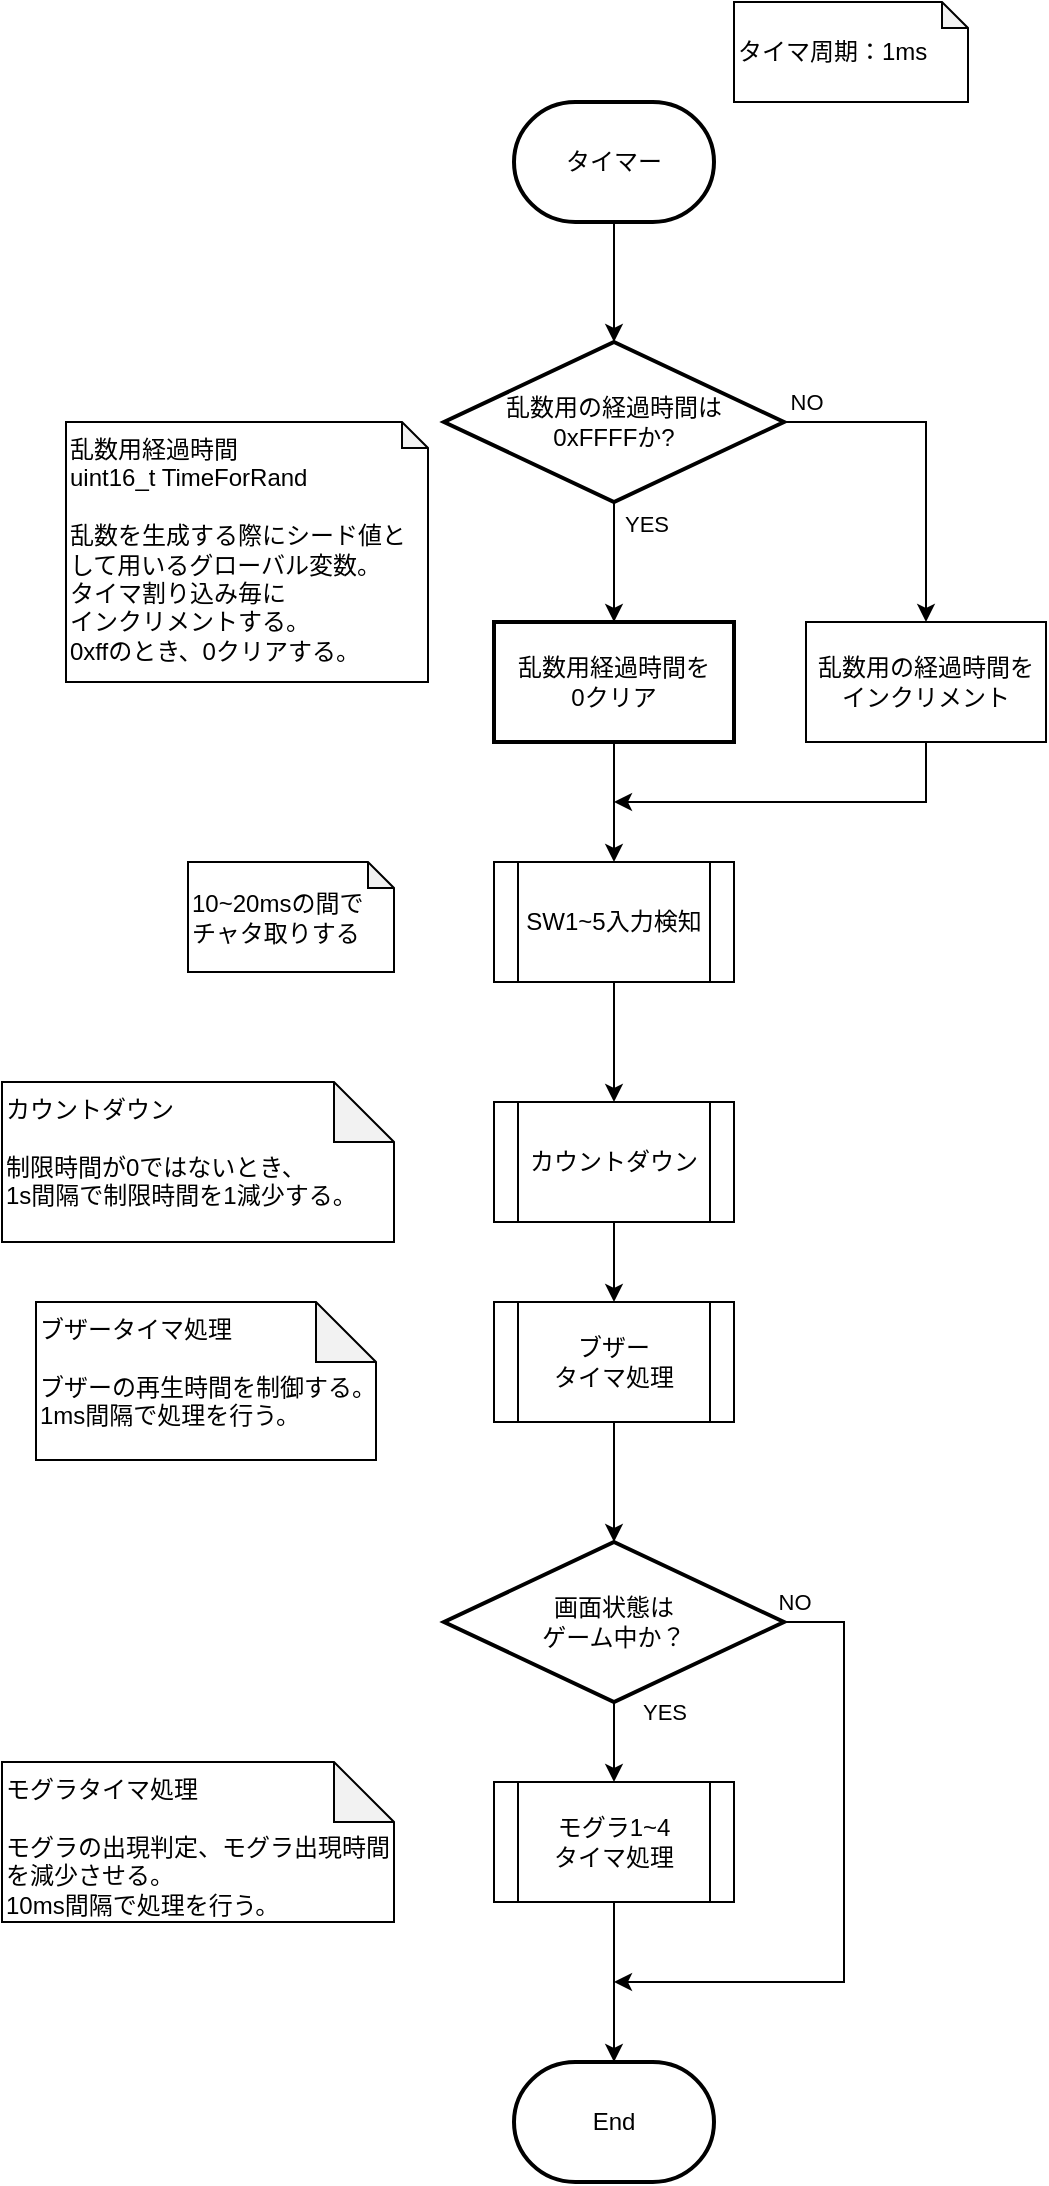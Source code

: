 <mxfile version="13.6.2" type="device" pages="5"><diagram id="C4UiOn8G_oNXNngueYFW" name="タイマ割り込み"><mxGraphModel dx="1008" dy="1660" grid="1" gridSize="10" guides="1" tooltips="1" connect="1" arrows="1" fold="1" page="1" pageScale="1" pageWidth="827" pageHeight="1169" math="0" shadow="0"><root><mxCell id="82_a3FsHzP6IaTtDiQ8j-0"/><mxCell id="82_a3FsHzP6IaTtDiQ8j-1" parent="82_a3FsHzP6IaTtDiQ8j-0"/><mxCell id="CfchBtsZi7F4YrzsTCuV-0" style="edgeStyle=orthogonalEdgeStyle;rounded=0;orthogonalLoop=1;jettySize=auto;html=1;exitX=0.5;exitY=1;exitDx=0;exitDy=0;entryX=0.5;entryY=0;entryDx=0;entryDy=0;" parent="82_a3FsHzP6IaTtDiQ8j-1" source="82_a3FsHzP6IaTtDiQ8j-6" target="-Sg9gFIOYxLXovaEyY0z-33" edge="1"><mxGeometry relative="1" as="geometry"><mxPoint x="459.0" y="-579" as="targetPoint"/></mxGeometry></mxCell><mxCell id="82_a3FsHzP6IaTtDiQ8j-6" value="SW1~5入力検知" style="shape=process;whiteSpace=wrap;html=1;backgroundOutline=1;" parent="82_a3FsHzP6IaTtDiQ8j-1" vertex="1"><mxGeometry x="399" y="-699" width="120" height="60" as="geometry"/></mxCell><mxCell id="82_a3FsHzP6IaTtDiQ8j-15" value="タイマ周期：1ms" style="shape=note;whiteSpace=wrap;html=1;backgroundOutline=1;darkOpacity=0.05;align=left;size=13;" parent="82_a3FsHzP6IaTtDiQ8j-1" vertex="1"><mxGeometry x="519" y="-1129" width="117" height="50" as="geometry"/></mxCell><mxCell id="-Sg9gFIOYxLXovaEyY0z-25" value="End" style="strokeWidth=2;html=1;shape=mxgraph.flowchart.terminator;whiteSpace=wrap;" parent="82_a3FsHzP6IaTtDiQ8j-1" vertex="1"><mxGeometry x="409" y="-99" width="100" height="60" as="geometry"/></mxCell><mxCell id="-Sg9gFIOYxLXovaEyY0z-26" value="カウントダウン&lt;br&gt;&lt;br&gt;制限時間が0ではないとき、&lt;br&gt;1s間隔で制限時間を1減少する。" style="shape=note;whiteSpace=wrap;html=1;backgroundOutline=1;darkOpacity=0.05;align=left;verticalAlign=top;" parent="82_a3FsHzP6IaTtDiQ8j-1" vertex="1"><mxGeometry x="153" y="-589" width="196" height="80" as="geometry"/></mxCell><mxCell id="-Sg9gFIOYxLXovaEyY0z-27" value="YES" style="edgeStyle=orthogonalEdgeStyle;rounded=0;orthogonalLoop=1;jettySize=auto;html=1;" parent="82_a3FsHzP6IaTtDiQ8j-1" source="-Sg9gFIOYxLXovaEyY0z-29" target="-Sg9gFIOYxLXovaEyY0z-36" edge="1"><mxGeometry x="-0.75" y="25" relative="1" as="geometry"><mxPoint x="459" y="-199" as="targetPoint"/><mxPoint as="offset"/></mxGeometry></mxCell><mxCell id="-Sg9gFIOYxLXovaEyY0z-28" value="NO" style="edgeStyle=orthogonalEdgeStyle;rounded=0;orthogonalLoop=1;jettySize=auto;html=1;exitX=1;exitY=0.5;exitDx=0;exitDy=0;" parent="82_a3FsHzP6IaTtDiQ8j-1" source="-Sg9gFIOYxLXovaEyY0z-29" edge="1"><mxGeometry x="-0.968" y="10" relative="1" as="geometry"><mxPoint x="459" y="-139" as="targetPoint"/><Array as="points"><mxPoint x="574" y="-319"/><mxPoint x="574" y="-139"/><mxPoint x="459" y="-139"/></Array><mxPoint as="offset"/></mxGeometry></mxCell><mxCell id="-Sg9gFIOYxLXovaEyY0z-29" value="画面状態は&lt;br&gt;ゲーム中か？" style="rhombus;whiteSpace=wrap;html=1;strokeWidth=2;" parent="82_a3FsHzP6IaTtDiQ8j-1" vertex="1"><mxGeometry x="374" y="-359" width="170" height="80" as="geometry"/></mxCell><mxCell id="-Sg9gFIOYxLXovaEyY0z-32" value="" style="edgeStyle=orthogonalEdgeStyle;rounded=0;orthogonalLoop=1;jettySize=auto;html=1;" parent="82_a3FsHzP6IaTtDiQ8j-1" source="WiDoq2oVVMPJ_VeGjQdt-0" target="-Sg9gFIOYxLXovaEyY0z-29" edge="1"><mxGeometry relative="1" as="geometry"><mxPoint x="459.0" y="-279" as="sourcePoint"/></mxGeometry></mxCell><mxCell id="WiDoq2oVVMPJ_VeGjQdt-1" value="" style="edgeStyle=orthogonalEdgeStyle;rounded=0;orthogonalLoop=1;jettySize=auto;html=1;" parent="82_a3FsHzP6IaTtDiQ8j-1" source="-Sg9gFIOYxLXovaEyY0z-33" target="WiDoq2oVVMPJ_VeGjQdt-0" edge="1"><mxGeometry relative="1" as="geometry"/></mxCell><mxCell id="-Sg9gFIOYxLXovaEyY0z-33" value="カウントダウン" style="shape=process;whiteSpace=wrap;html=1;backgroundOutline=1;" parent="82_a3FsHzP6IaTtDiQ8j-1" vertex="1"><mxGeometry x="399" y="-579" width="120" height="60" as="geometry"/></mxCell><mxCell id="-Sg9gFIOYxLXovaEyY0z-36" value="モグラ1~4&lt;br&gt;タイマ処理" style="shape=process;whiteSpace=wrap;html=1;backgroundOutline=1;" parent="82_a3FsHzP6IaTtDiQ8j-1" vertex="1"><mxGeometry x="399" y="-239" width="120" height="60" as="geometry"/></mxCell><mxCell id="-Sg9gFIOYxLXovaEyY0z-41" value="" style="edgeStyle=orthogonalEdgeStyle;rounded=0;orthogonalLoop=1;jettySize=auto;html=1;exitX=0.5;exitY=1;exitDx=0;exitDy=0;" parent="82_a3FsHzP6IaTtDiQ8j-1" source="-Sg9gFIOYxLXovaEyY0z-36" target="-Sg9gFIOYxLXovaEyY0z-25" edge="1"><mxGeometry relative="1" as="geometry"><mxPoint x="459" y="121" as="sourcePoint"/></mxGeometry></mxCell><mxCell id="f9EUW7qI4jeVvzpMTlka-3" value="乱数用経過時間&lt;br&gt;uint16_t TimeForRand&lt;br&gt;&lt;br&gt;乱数を生成する際にシード値として用いるグローバル変数。&lt;br&gt;タイマ割り込み毎に&lt;br&gt;インクリメントする。&lt;br&gt;0xffのとき、0クリアする。" style="shape=note;whiteSpace=wrap;html=1;backgroundOutline=1;darkOpacity=0.05;align=left;size=13;verticalAlign=top;" parent="82_a3FsHzP6IaTtDiQ8j-1" vertex="1"><mxGeometry x="185" y="-919" width="181" height="130" as="geometry"/></mxCell><mxCell id="f9EUW7qI4jeVvzpMTlka-6" value="" style="edgeStyle=orthogonalEdgeStyle;rounded=0;orthogonalLoop=1;jettySize=auto;html=1;" parent="82_a3FsHzP6IaTtDiQ8j-1" source="f9EUW7qI4jeVvzpMTlka-7" edge="1"><mxGeometry relative="1" as="geometry"><mxPoint x="459" y="-729" as="targetPoint"/><Array as="points"><mxPoint x="615" y="-729"/></Array></mxGeometry></mxCell><mxCell id="f9EUW7qI4jeVvzpMTlka-7" value="乱数用の経過時間を&lt;br&gt;インクリメント" style="rounded=0;whiteSpace=wrap;html=1;" parent="82_a3FsHzP6IaTtDiQ8j-1" vertex="1"><mxGeometry x="555" y="-819" width="120" height="60" as="geometry"/></mxCell><mxCell id="f9EUW7qI4jeVvzpMTlka-11" value="" style="edgeStyle=orthogonalEdgeStyle;rounded=0;orthogonalLoop=1;jettySize=auto;html=1;" parent="82_a3FsHzP6IaTtDiQ8j-1" source="f9EUW7qI4jeVvzpMTlka-9" target="f9EUW7qI4jeVvzpMTlka-10" edge="1"><mxGeometry relative="1" as="geometry"/></mxCell><mxCell id="f9EUW7qI4jeVvzpMTlka-9" value="タイマー" style="strokeWidth=2;html=1;shape=mxgraph.flowchart.terminator;whiteSpace=wrap;" parent="82_a3FsHzP6IaTtDiQ8j-1" vertex="1"><mxGeometry x="409" y="-1079" width="100" height="60" as="geometry"/></mxCell><mxCell id="f9EUW7qI4jeVvzpMTlka-13" value="YES" style="edgeStyle=orthogonalEdgeStyle;rounded=0;orthogonalLoop=1;jettySize=auto;html=1;" parent="82_a3FsHzP6IaTtDiQ8j-1" source="f9EUW7qI4jeVvzpMTlka-10" target="f9EUW7qI4jeVvzpMTlka-12" edge="1"><mxGeometry x="-0.667" y="16" relative="1" as="geometry"><mxPoint y="1" as="offset"/></mxGeometry></mxCell><mxCell id="f9EUW7qI4jeVvzpMTlka-14" value="NO" style="edgeStyle=orthogonalEdgeStyle;rounded=0;orthogonalLoop=1;jettySize=auto;html=1;exitX=1;exitY=0.5;exitDx=0;exitDy=0;entryX=0.5;entryY=0;entryDx=0;entryDy=0;" parent="82_a3FsHzP6IaTtDiQ8j-1" source="f9EUW7qI4jeVvzpMTlka-10" target="f9EUW7qI4jeVvzpMTlka-7" edge="1"><mxGeometry x="-0.871" y="10" relative="1" as="geometry"><mxPoint as="offset"/></mxGeometry></mxCell><mxCell id="f9EUW7qI4jeVvzpMTlka-10" value="乱数用の経過時間は&lt;br&gt;0xFFFFか?" style="rhombus;whiteSpace=wrap;html=1;strokeWidth=2;" parent="82_a3FsHzP6IaTtDiQ8j-1" vertex="1"><mxGeometry x="374" y="-959" width="170" height="80" as="geometry"/></mxCell><mxCell id="f9EUW7qI4jeVvzpMTlka-15" style="edgeStyle=orthogonalEdgeStyle;rounded=0;orthogonalLoop=1;jettySize=auto;html=1;entryX=0.5;entryY=0;entryDx=0;entryDy=0;" parent="82_a3FsHzP6IaTtDiQ8j-1" source="f9EUW7qI4jeVvzpMTlka-12" target="82_a3FsHzP6IaTtDiQ8j-6" edge="1"><mxGeometry relative="1" as="geometry"/></mxCell><mxCell id="f9EUW7qI4jeVvzpMTlka-12" value="乱数用経過時間を&lt;br&gt;0クリア" style="whiteSpace=wrap;html=1;strokeWidth=2;" parent="82_a3FsHzP6IaTtDiQ8j-1" vertex="1"><mxGeometry x="399" y="-819" width="120" height="60" as="geometry"/></mxCell><mxCell id="sD4DTSMILm3tjQfHHc66-0" value="10~20msの間で&lt;br&gt;チャタ取りする" style="shape=note;whiteSpace=wrap;html=1;backgroundOutline=1;darkOpacity=0.05;align=left;size=13;" parent="82_a3FsHzP6IaTtDiQ8j-1" vertex="1"><mxGeometry x="246" y="-699" width="103" height="55" as="geometry"/></mxCell><mxCell id="wNQ6mQ7Zt-nwCC90o4Jr-0" value="モグラタイマ処理&lt;br&gt;&lt;br&gt;モグラの出現判定、モグラ出現時間を減少させる。&lt;br&gt;10ms間隔で処理を行う。" style="shape=note;whiteSpace=wrap;html=1;backgroundOutline=1;darkOpacity=0.05;align=left;verticalAlign=top;" parent="82_a3FsHzP6IaTtDiQ8j-1" vertex="1"><mxGeometry x="153" y="-249" width="196" height="80" as="geometry"/></mxCell><mxCell id="WiDoq2oVVMPJ_VeGjQdt-0" value="ブザー&lt;br&gt;タイマ処理" style="shape=process;whiteSpace=wrap;html=1;backgroundOutline=1;" parent="82_a3FsHzP6IaTtDiQ8j-1" vertex="1"><mxGeometry x="399" y="-479" width="120" height="60" as="geometry"/></mxCell><mxCell id="flnnD-NfIt4ZFkicQiu_-0" value="ブザータイマ処理&lt;br&gt;&lt;br&gt;ブザーの再生時間を制御する。&lt;br&gt;1ms間隔で処理を行う。" style="shape=note;whiteSpace=wrap;html=1;backgroundOutline=1;darkOpacity=0.05;align=left;verticalAlign=top;" vertex="1" parent="82_a3FsHzP6IaTtDiQ8j-1"><mxGeometry x="170" y="-479" width="170" height="79" as="geometry"/></mxCell></root></mxGraphModel></diagram><diagram id="nZ6_9YVF645hUhn-ThvQ" name="SWx入力検知"><mxGraphModel dx="1680" dy="818" grid="1" gridSize="10" guides="1" tooltips="1" connect="1" arrows="1" fold="1" page="1" pageScale="1" pageWidth="827" pageHeight="1169" math="0" shadow="0"><root><mxCell id="kZiBYAE6nFvpmbD5GY39-0"/><mxCell id="kZiBYAE6nFvpmbD5GY39-1" parent="kZiBYAE6nFvpmbD5GY39-0"/><mxCell id="r-ORSkZ6ZlocxdxCIIOa-3" value="0" style="edgeStyle=orthogonalEdgeStyle;rounded=0;orthogonalLoop=1;jettySize=auto;html=1;entryX=0.5;entryY=0;entryDx=0;entryDy=0;" parent="kZiBYAE6nFvpmbD5GY39-1" source="r-ORSkZ6ZlocxdxCIIOa-0" target="d1PUXkbqGHuf1PhaDBdO-2" edge="1"><mxGeometry x="-0.74" y="8" relative="1" as="geometry"><mxPoint x="392.5" y="720" as="targetPoint"/><mxPoint as="offset"/></mxGeometry></mxCell><mxCell id="d1PUXkbqGHuf1PhaDBdO-0" value="1" style="edgeStyle=orthogonalEdgeStyle;rounded=0;orthogonalLoop=1;jettySize=auto;html=1;exitX=1;exitY=0.5;exitDx=0;exitDy=0;" parent="kZiBYAE6nFvpmbD5GY39-1" source="r-ORSkZ6ZlocxdxCIIOa-0" target="d1PUXkbqGHuf1PhaDBdO-1" edge="1"><mxGeometry x="-0.984" y="10" relative="1" as="geometry"><mxPoint x="620" y="730" as="targetPoint"/><mxPoint x="1" as="offset"/></mxGeometry></mxCell><mxCell id="r-ORSkZ6ZlocxdxCIIOa-0" value="SWxポート値" style="rhombus;whiteSpace=wrap;html=1;strokeWidth=2;" parent="kZiBYAE6nFvpmbD5GY39-1" vertex="1"><mxGeometry x="297.5" y="570" width="190" height="80" as="geometry"/></mxCell><mxCell id="ggVYb9dm9Nbz7zMh7LIq-2" style="edgeStyle=orthogonalEdgeStyle;rounded=0;orthogonalLoop=1;jettySize=auto;html=1;exitX=0.5;exitY=1;exitDx=0;exitDy=0;" parent="kZiBYAE6nFvpmbD5GY39-1" source="d1PUXkbqGHuf1PhaDBdO-1" edge="1"><mxGeometry relative="1" as="geometry"><mxPoint x="393" y="1230" as="targetPoint"/><Array as="points"><mxPoint x="690" y="1230"/><mxPoint x="393" y="1230"/></Array></mxGeometry></mxCell><mxCell id="d1PUXkbqGHuf1PhaDBdO-1" value="チャタリング処理回数&lt;br&gt;とSWx入力値を&lt;br&gt;0にする" style="rounded=0;whiteSpace=wrap;html=1;" parent="kZiBYAE6nFvpmbD5GY39-1" vertex="1"><mxGeometry x="620" y="720" width="140" height="60" as="geometry"/></mxCell><mxCell id="d1PUXkbqGHuf1PhaDBdO-5" value="YES" style="edgeStyle=orthogonalEdgeStyle;rounded=0;orthogonalLoop=1;jettySize=auto;html=1;" parent="kZiBYAE6nFvpmbD5GY39-1" source="d1PUXkbqGHuf1PhaDBdO-2" target="d1PUXkbqGHuf1PhaDBdO-4" edge="1"><mxGeometry x="-0.714" y="18" relative="1" as="geometry"><mxPoint as="offset"/></mxGeometry></mxCell><mxCell id="ggVYb9dm9Nbz7zMh7LIq-3" value="NO" style="edgeStyle=orthogonalEdgeStyle;rounded=0;orthogonalLoop=1;jettySize=auto;html=1;exitX=1;exitY=0.5;exitDx=0;exitDy=0;entryX=0.5;entryY=0;entryDx=0;entryDy=0;" parent="kZiBYAE6nFvpmbD5GY39-1" source="d1PUXkbqGHuf1PhaDBdO-2" target="8lTnWRz9RbuQ35G65AID-1" edge="1"><mxGeometry x="-0.876" y="10" relative="1" as="geometry"><mxPoint x="690" y="890" as="targetPoint"/><mxPoint as="offset"/></mxGeometry></mxCell><mxCell id="d1PUXkbqGHuf1PhaDBdO-2" value="チャタリング処理回数&lt;br&gt;が3以上か？" style="rhombus;whiteSpace=wrap;html=1;strokeWidth=2;" parent="kZiBYAE6nFvpmbD5GY39-1" vertex="1"><mxGeometry x="297.5" y="720" width="190" height="80" as="geometry"/></mxCell><mxCell id="GpqzGrBlohHstggLvq2k-1" value="" style="edgeStyle=orthogonalEdgeStyle;rounded=0;orthogonalLoop=1;jettySize=auto;html=1;" parent="kZiBYAE6nFvpmbD5GY39-1" source="d1PUXkbqGHuf1PhaDBdO-4" target="GpqzGrBlohHstggLvq2k-0" edge="1"><mxGeometry relative="1" as="geometry"/></mxCell><mxCell id="d1PUXkbqGHuf1PhaDBdO-4" value="SWx入力値を1にする" style="whiteSpace=wrap;html=1;strokeWidth=2;" parent="kZiBYAE6nFvpmbD5GY39-1" vertex="1"><mxGeometry x="332.5" y="850" width="120" height="60" as="geometry"/></mxCell><mxCell id="GpqzGrBlohHstggLvq2k-3" value="YES" style="edgeStyle=orthogonalEdgeStyle;rounded=0;orthogonalLoop=1;jettySize=auto;html=1;" parent="kZiBYAE6nFvpmbD5GY39-1" source="GpqzGrBlohHstggLvq2k-0" target="GpqzGrBlohHstggLvq2k-2" edge="1"><mxGeometry x="-0.714" y="17" relative="1" as="geometry"><mxPoint as="offset"/></mxGeometry></mxCell><mxCell id="ggVYb9dm9Nbz7zMh7LIq-4" value="NO" style="edgeStyle=orthogonalEdgeStyle;rounded=0;orthogonalLoop=1;jettySize=auto;html=1;exitX=1;exitY=0.5;exitDx=0;exitDy=0;" parent="kZiBYAE6nFvpmbD5GY39-1" source="GpqzGrBlohHstggLvq2k-0" edge="1"><mxGeometry x="-0.882" y="10" relative="1" as="geometry"><mxPoint x="520" y="1230" as="targetPoint"/><mxPoint as="offset"/></mxGeometry></mxCell><mxCell id="GpqzGrBlohHstggLvq2k-0" value="SWx入力値が1&lt;br&gt;かつ&lt;br&gt;前回のSWx入力値が0か？" style="rhombus;whiteSpace=wrap;html=1;strokeWidth=2;" parent="kZiBYAE6nFvpmbD5GY39-1" vertex="1"><mxGeometry x="288.75" y="970" width="207.5" height="100" as="geometry"/></mxCell><mxCell id="ggVYb9dm9Nbz7zMh7LIq-0" value="" style="edgeStyle=orthogonalEdgeStyle;rounded=0;orthogonalLoop=1;jettySize=auto;html=1;" parent="kZiBYAE6nFvpmbD5GY39-1" source="GpqzGrBlohHstggLvq2k-2" target="Z06QRvlS2Tx_yEmqbj3p-0" edge="1"><mxGeometry relative="1" as="geometry"><mxPoint x="392.5" y="1460" as="targetPoint"/></mxGeometry></mxCell><mxCell id="GpqzGrBlohHstggLvq2k-2" value="SWStateを更新" style="whiteSpace=wrap;html=1;strokeWidth=2;" parent="kZiBYAE6nFvpmbD5GY39-1" vertex="1"><mxGeometry x="332.5" y="1120" width="120" height="60" as="geometry"/></mxCell><mxCell id="Jlqps3N-1PmSmZK25151-0" value="SWxポート値&lt;br&gt;&lt;br&gt;SWxの生データ。&lt;br&gt;Lアクティブのため、&lt;br&gt;SWxポート値が0でSWが&lt;br&gt;押されていることになる" style="shape=note;whiteSpace=wrap;html=1;backgroundOutline=1;darkOpacity=0.05;size=16;align=left;verticalAlign=top;" parent="kZiBYAE6nFvpmbD5GY39-1" vertex="1"><mxGeometry x="87.5" y="560" width="170" height="100" as="geometry"/></mxCell><mxCell id="Jlqps3N-1PmSmZK25151-2" value="SWx入力値&lt;br&gt;&lt;br&gt;チャタ取りをしたSWxの値。&lt;br&gt;1：SWが押されている。&lt;br&gt;0：SWが押されていない。" style="shape=note;whiteSpace=wrap;html=1;backgroundOutline=1;darkOpacity=0.05;size=16;align=left;verticalAlign=top;" parent="kZiBYAE6nFvpmbD5GY39-1" vertex="1"><mxGeometry x="95" y="840" width="170" height="100" as="geometry"/></mxCell><mxCell id="Jlqps3N-1PmSmZK25151-3" value="SWStateの更新&lt;br&gt;SW1押下：SWState | 0b0000 0001&lt;br&gt;SW2押下：SWState | 0b0000 0010&lt;br&gt;SW3押下：SWState | 0b0000 0100&lt;br&gt;SW4押下：SWState | 0b0000 1000&lt;br&gt;SW5押下：SWState | 0b0001 0000&lt;br&gt;&lt;br&gt;立てられたbitは、メイン処理内でSW入力による処理が終わった時に下げられる。" style="shape=note;whiteSpace=wrap;html=1;backgroundOutline=1;darkOpacity=0.05;size=16;align=left;verticalAlign=top;" parent="kZiBYAE6nFvpmbD5GY39-1" vertex="1"><mxGeometry x="65" y="1110" width="200" height="150" as="geometry"/></mxCell><mxCell id="Jlqps3N-1PmSmZK25151-5" value="SWxエッジ検出" style="shape=note;whiteSpace=wrap;html=1;backgroundOutline=1;darkOpacity=0.05;size=16;align=left;verticalAlign=top;" parent="kZiBYAE6nFvpmbD5GY39-1" vertex="1"><mxGeometry x="420" y="950" width="110" height="30" as="geometry"/></mxCell><mxCell id="zrnZjt6x9mvCKEgHq1JU-0" value="End" style="strokeWidth=2;html=1;shape=mxgraph.flowchart.terminator;whiteSpace=wrap;" parent="kZiBYAE6nFvpmbD5GY39-1" vertex="1"><mxGeometry x="342.5" y="1400" width="100" height="60" as="geometry"/></mxCell><mxCell id="Z06QRvlS2Tx_yEmqbj3p-1" value="" style="edgeStyle=orthogonalEdgeStyle;rounded=0;orthogonalLoop=1;jettySize=auto;html=1;" parent="kZiBYAE6nFvpmbD5GY39-1" source="Z06QRvlS2Tx_yEmqbj3p-0" target="zrnZjt6x9mvCKEgHq1JU-0" edge="1"><mxGeometry relative="1" as="geometry"/></mxCell><mxCell id="Z06QRvlS2Tx_yEmqbj3p-0" value="前回のSWx入力値&lt;br&gt;を更新" style="rounded=0;whiteSpace=wrap;html=1;" parent="kZiBYAE6nFvpmbD5GY39-1" vertex="1"><mxGeometry x="332.5" y="1270" width="120" height="60" as="geometry"/></mxCell><mxCell id="Z06QRvlS2Tx_yEmqbj3p-2" value="前回のSWx入力値&lt;br&gt;&lt;br&gt;前回のタイマ割り込み時のSWx入力値。&lt;br&gt;SWx入力検知の最後に更新する。" style="shape=note;whiteSpace=wrap;html=1;backgroundOutline=1;darkOpacity=0.05;size=16;align=left;verticalAlign=top;" parent="kZiBYAE6nFvpmbD5GY39-1" vertex="1"><mxGeometry x="95" y="970" width="170" height="110" as="geometry"/></mxCell><mxCell id="Z06QRvlS2Tx_yEmqbj3p-3" value="チャタリング処理回数&lt;br&gt;&lt;br&gt;チャタ対策用の変数。&lt;br&gt;SWxポート値が0のとき、&lt;br&gt;チャタリング処理回数が3未満で&lt;br&gt;インクリメントされ、&lt;br&gt;3以上でSWx入力値を1にする。" style="shape=note;whiteSpace=wrap;html=1;backgroundOutline=1;darkOpacity=0.05;size=16;align=left;verticalAlign=top;" parent="kZiBYAE6nFvpmbD5GY39-1" vertex="1"><mxGeometry x="80" y="700" width="185" height="120" as="geometry"/></mxCell><mxCell id="8lTnWRz9RbuQ35G65AID-0" value="" style="edgeStyle=orthogonalEdgeStyle;rounded=0;orthogonalLoop=1;jettySize=auto;html=1;" parent="kZiBYAE6nFvpmbD5GY39-1" source="8lTnWRz9RbuQ35G65AID-1" edge="1"><mxGeometry relative="1" as="geometry"><mxPoint x="585" y="1230" as="targetPoint"/></mxGeometry></mxCell><mxCell id="8lTnWRz9RbuQ35G65AID-1" value="チャタリング処理回数をインクリメント" style="whiteSpace=wrap;html=1;strokeWidth=2;" parent="kZiBYAE6nFvpmbD5GY39-1" vertex="1"><mxGeometry x="520" y="850" width="130" height="60" as="geometry"/></mxCell><mxCell id="FLiIaQNmWerbj6zGijh2-0" value="" style="edgeStyle=orthogonalEdgeStyle;rounded=0;orthogonalLoop=1;jettySize=auto;html=1;entryX=0.5;entryY=0;entryDx=0;entryDy=0;" parent="kZiBYAE6nFvpmbD5GY39-1" source="FLiIaQNmWerbj6zGijh2-1" edge="1"><mxGeometry relative="1" as="geometry"><mxPoint x="392.5" y="260" as="targetPoint"/></mxGeometry></mxCell><mxCell id="FLiIaQNmWerbj6zGijh2-1" value="start" style="strokeWidth=2;html=1;shape=mxgraph.flowchart.terminator;whiteSpace=wrap;" parent="kZiBYAE6nFvpmbD5GY39-1" vertex="1"><mxGeometry x="342.5" y="157" width="100" height="60" as="geometry"/></mxCell><mxCell id="FLiIaQNmWerbj6zGijh2-2" value="SWx入力検知" style="shape=note;whiteSpace=wrap;html=1;backgroundOutline=1;darkOpacity=0.05;" parent="kZiBYAE6nFvpmbD5GY39-1" vertex="1"><mxGeometry x="318.75" y="60" width="147.5" height="50" as="geometry"/></mxCell><mxCell id="FLiIaQNmWerbj6zGijh2-6" value="NO" style="edgeStyle=orthogonalEdgeStyle;rounded=0;orthogonalLoop=1;jettySize=auto;html=1;" parent="kZiBYAE6nFvpmbD5GY39-1" source="FLiIaQNmWerbj6zGijh2-5" target="r-ORSkZ6ZlocxdxCIIOa-0" edge="1"><mxGeometry x="-0.8" y="18" relative="1" as="geometry"><mxPoint as="offset"/></mxGeometry></mxCell><mxCell id="FLiIaQNmWerbj6zGijh2-7" value="YES" style="edgeStyle=orthogonalEdgeStyle;rounded=0;orthogonalLoop=1;jettySize=auto;html=1;exitX=1;exitY=0.5;exitDx=0;exitDy=0;" parent="kZiBYAE6nFvpmbD5GY39-1" source="FLiIaQNmWerbj6zGijh2-5" edge="1"><mxGeometry x="-0.991" y="10" relative="1" as="geometry"><mxPoint x="393" y="1370" as="targetPoint"/><Array as="points"><mxPoint x="800" y="430"/><mxPoint x="800" y="1370"/></Array><mxPoint as="offset"/></mxGeometry></mxCell><mxCell id="FLiIaQNmWerbj6zGijh2-5" value="SWxが押下されているか？" style="rhombus;whiteSpace=wrap;html=1;" parent="kZiBYAE6nFvpmbD5GY39-1" vertex="1"><mxGeometry x="292.5" y="390" width="200" height="80" as="geometry"/></mxCell><mxCell id="ve9Jpth5XHOio87bljjp-0" value="" style="edgeStyle=orthogonalEdgeStyle;rounded=0;orthogonalLoop=1;jettySize=auto;html=1;" parent="kZiBYAE6nFvpmbD5GY39-1" source="ve9Jpth5XHOio87bljjp-1" edge="1"><mxGeometry relative="1" as="geometry"><mxPoint x="392.5" y="390" as="targetPoint"/></mxGeometry></mxCell><mxCell id="ve9Jpth5XHOio87bljjp-1" value="SWxポート値取得" style="whiteSpace=wrap;html=1;strokeWidth=2;" parent="kZiBYAE6nFvpmbD5GY39-1" vertex="1"><mxGeometry x="332.5" y="260" width="120" height="60" as="geometry"/></mxCell><mxCell id="bekDsu5ege-4Lup44org-0" value="xは1~5の意" style="shape=note;whiteSpace=wrap;html=1;backgroundOutline=1;darkOpacity=0.05;size=15;" parent="kZiBYAE6nFvpmbD5GY39-1" vertex="1"><mxGeometry x="466.25" y="30" width="103.75" height="50" as="geometry"/></mxCell><mxCell id="bekDsu5ege-4Lup44org-2" value="&lt;span&gt;uint8_t SWState&lt;/span&gt;&lt;br&gt;&lt;br&gt;&lt;span&gt;5bitで5つのSWの押下を表現する&lt;br&gt;グローバル変数。&lt;br&gt;1：押下されている&lt;br&gt;0：押下されていない&lt;br&gt;&amp;nbsp; &amp;nbsp; &amp;nbsp; &amp;nbsp; &amp;nbsp; &amp;nbsp; &amp;nbsp; sw5 sw4 sw3 sw2 sw1&lt;br&gt;&amp;nbsp;0 | 0 | 0 |&amp;nbsp; 0&amp;nbsp; |&amp;nbsp; 0&amp;nbsp; |&amp;nbsp; 0&amp;nbsp; |&amp;nbsp; 0&amp;nbsp; |&amp;nbsp; 0&amp;nbsp; |&lt;br&gt;&lt;br&gt;SWx押下の確認&lt;br&gt;&lt;/span&gt;SW1：SWState &amp;amp; 0b0000 0001&lt;br&gt;SW2：SWState &amp;amp; 0b0000 0010&lt;br&gt;SW3：SWState &amp;amp; 0b0000 0100&lt;br&gt;SW4：SWState &amp;amp; 0b0000 1000&lt;br&gt;SW5：SWState &amp;amp; 0b0001 0000&lt;span&gt;&lt;br&gt;&lt;/span&gt;" style="shape=note;html=1;backgroundOutline=1;darkOpacity=0.05;align=left;verticalAlign=top;size=10;" parent="kZiBYAE6nFvpmbD5GY39-1" vertex="1"><mxGeometry x="70" y="300" width="187.5" height="230" as="geometry"/></mxCell></root></mxGraphModel></diagram><diagram id="eLfEMEqlcWBXFb_Rs1cY" name="カウントダウン"><mxGraphModel dx="1008" dy="1660" grid="1" gridSize="10" guides="1" tooltips="1" connect="1" arrows="1" fold="1" page="1" pageScale="1" pageWidth="827" pageHeight="1169" math="0" shadow="0"><root><mxCell id="hW9EQ4oWzppn_fqib6Zk-0"/><mxCell id="hW9EQ4oWzppn_fqib6Zk-1" parent="hW9EQ4oWzppn_fqib6Zk-0"/><mxCell id="hW9EQ4oWzppn_fqib6Zk-2" value="" style="edgeStyle=orthogonalEdgeStyle;rounded=0;orthogonalLoop=1;jettySize=auto;html=1;entryX=0.5;entryY=0;entryDx=0;entryDy=0;" parent="hW9EQ4oWzppn_fqib6Zk-1" source="hW9EQ4oWzppn_fqib6Zk-3" target="hW9EQ4oWzppn_fqib6Zk-6" edge="1"><mxGeometry relative="1" as="geometry"><mxPoint x="414" y="-910" as="targetPoint"/></mxGeometry></mxCell><mxCell id="hW9EQ4oWzppn_fqib6Zk-3" value="Start" style="strokeWidth=2;html=1;shape=mxgraph.flowchart.terminator;whiteSpace=wrap;" parent="hW9EQ4oWzppn_fqib6Zk-1" vertex="1"><mxGeometry x="364" y="-1040" width="100" height="60" as="geometry"/></mxCell><mxCell id="hW9EQ4oWzppn_fqib6Zk-4" value="NO" style="edgeStyle=orthogonalEdgeStyle;rounded=0;orthogonalLoop=1;jettySize=auto;html=1;" parent="hW9EQ4oWzppn_fqib6Zk-1" source="hW9EQ4oWzppn_fqib6Zk-6" target="hW9EQ4oWzppn_fqib6Zk-16" edge="1"><mxGeometry x="-0.778" y="16" relative="1" as="geometry"><mxPoint as="offset"/></mxGeometry></mxCell><mxCell id="hW9EQ4oWzppn_fqib6Zk-5" value="NO" style="edgeStyle=orthogonalEdgeStyle;rounded=0;orthogonalLoop=1;jettySize=auto;html=1;exitX=1;exitY=0.5;exitDx=0;exitDy=0;" parent="hW9EQ4oWzppn_fqib6Zk-1" source="hW9EQ4oWzppn_fqib6Zk-16" target="hW9EQ4oWzppn_fqib6Zk-12" edge="1"><mxGeometry x="-0.863" y="10" relative="1" as="geometry"><mxPoint as="offset"/></mxGeometry></mxCell><mxCell id="hW9EQ4oWzppn_fqib6Zk-6" value="制限時間が0" style="rhombus;whiteSpace=wrap;html=1;strokeWidth=2;" parent="hW9EQ4oWzppn_fqib6Zk-1" vertex="1"><mxGeometry x="329" y="-910" width="170" height="80" as="geometry"/></mxCell><mxCell id="hW9EQ4oWzppn_fqib6Zk-7" value="" style="edgeStyle=orthogonalEdgeStyle;rounded=0;orthogonalLoop=1;jettySize=auto;html=1;" parent="hW9EQ4oWzppn_fqib6Zk-1" source="hW9EQ4oWzppn_fqib6Zk-8" target="hW9EQ4oWzppn_fqib6Zk-10" edge="1"><mxGeometry relative="1" as="geometry"/></mxCell><mxCell id="hW9EQ4oWzppn_fqib6Zk-8" value="制限時間更新間隔を1sにする" style="whiteSpace=wrap;html=1;strokeWidth=2;" parent="hW9EQ4oWzppn_fqib6Zk-1" vertex="1"><mxGeometry x="354" y="-620" width="120" height="60" as="geometry"/></mxCell><mxCell id="hW9EQ4oWzppn_fqib6Zk-9" value="" style="edgeStyle=orthogonalEdgeStyle;rounded=0;orthogonalLoop=1;jettySize=auto;html=1;" parent="hW9EQ4oWzppn_fqib6Zk-1" source="hW9EQ4oWzppn_fqib6Zk-10" target="hW9EQ4oWzppn_fqib6Zk-13" edge="1"><mxGeometry relative="1" as="geometry"/></mxCell><mxCell id="hW9EQ4oWzppn_fqib6Zk-10" value="制限時間をデクリメント" style="whiteSpace=wrap;html=1;strokeWidth=2;" parent="hW9EQ4oWzppn_fqib6Zk-1" vertex="1"><mxGeometry x="354" y="-500" width="120" height="60" as="geometry"/></mxCell><mxCell id="hW9EQ4oWzppn_fqib6Zk-11" style="edgeStyle=orthogonalEdgeStyle;rounded=0;orthogonalLoop=1;jettySize=auto;html=1;exitX=0.5;exitY=1;exitDx=0;exitDy=0;" parent="hW9EQ4oWzppn_fqib6Zk-1" source="hW9EQ4oWzppn_fqib6Zk-12" edge="1"><mxGeometry relative="1" as="geometry"><mxPoint x="414" y="-400" as="targetPoint"/><Array as="points"><mxPoint x="559" y="-400"/></Array></mxGeometry></mxCell><mxCell id="hW9EQ4oWzppn_fqib6Zk-12" value="制限時間更新間隔を&lt;br&gt;デクリメント" style="whiteSpace=wrap;html=1;strokeWidth=2;" parent="hW9EQ4oWzppn_fqib6Zk-1" vertex="1"><mxGeometry x="499" y="-620" width="120" height="60" as="geometry"/></mxCell><mxCell id="hW9EQ4oWzppn_fqib6Zk-13" value="End" style="strokeWidth=2;html=1;shape=mxgraph.flowchart.terminator;whiteSpace=wrap;" parent="hW9EQ4oWzppn_fqib6Zk-1" vertex="1"><mxGeometry x="364" y="-330" width="100" height="60" as="geometry"/></mxCell><mxCell id="hW9EQ4oWzppn_fqib6Zk-14" value="YES" style="edgeStyle=orthogonalEdgeStyle;rounded=0;orthogonalLoop=1;jettySize=auto;html=1;exitX=0.5;exitY=1;exitDx=0;exitDy=0;entryX=0.5;entryY=0;entryDx=0;entryDy=0;" parent="hW9EQ4oWzppn_fqib6Zk-1" source="hW9EQ4oWzppn_fqib6Zk-16" target="hW9EQ4oWzppn_fqib6Zk-8" edge="1"><mxGeometry x="-0.667" y="16" relative="1" as="geometry"><mxPoint as="offset"/></mxGeometry></mxCell><mxCell id="hW9EQ4oWzppn_fqib6Zk-15" value="YES" style="edgeStyle=orthogonalEdgeStyle;rounded=0;orthogonalLoop=1;jettySize=auto;html=1;exitX=1;exitY=0.5;exitDx=0;exitDy=0;" parent="hW9EQ4oWzppn_fqib6Zk-1" source="hW9EQ4oWzppn_fqib6Zk-6" edge="1"><mxGeometry x="-0.975" y="10" relative="1" as="geometry"><mxPoint x="414" y="-360" as="targetPoint"/><Array as="points"><mxPoint x="640" y="-870"/><mxPoint x="640" y="-360"/></Array><mxPoint as="offset"/></mxGeometry></mxCell><mxCell id="hW9EQ4oWzppn_fqib6Zk-16" value="制限時間更新間隔が0" style="rhombus;whiteSpace=wrap;html=1;strokeWidth=2;" parent="hW9EQ4oWzppn_fqib6Zk-1" vertex="1"><mxGeometry x="329" y="-760" width="170" height="80" as="geometry"/></mxCell><mxCell id="hW9EQ4oWzppn_fqib6Zk-17" value="uint8_t 制限時間更新間隔&lt;br&gt;&lt;br&gt;制限時間を減少させるタイミングを制御する変数。" style="shape=note;whiteSpace=wrap;html=1;backgroundOutline=1;darkOpacity=0.05;align=left;size=15;verticalAlign=top;" parent="hW9EQ4oWzppn_fqib6Zk-1" vertex="1"><mxGeometry x="100" y="-765" width="190" height="90" as="geometry"/></mxCell><mxCell id="hW9EQ4oWzppn_fqib6Zk-18" value="カウントダウン&lt;br&gt;void CountDown(void)&lt;br&gt;&lt;br&gt;制限時間を1秒間で1減少させる関数。" style="shape=note;whiteSpace=wrap;html=1;backgroundOutline=1;darkOpacity=0.05;align=left;size=15;verticalAlign=top;" parent="hW9EQ4oWzppn_fqib6Zk-1" vertex="1"><mxGeometry x="319" y="-1130" width="190" height="80" as="geometry"/></mxCell><mxCell id="hW9EQ4oWzppn_fqib6Zk-19" value="制限時間&lt;br&gt;&lt;br&gt;モグラたたきゲームの時間を表すグローバル変数。&lt;br&gt;&lt;br&gt;メイン処理内で画面状態が&lt;br&gt;ゲーム開始カウントダウン&lt;br&gt;に遷移したときに3、&lt;br&gt;ゲーム中に遷移したときに60となる" style="shape=note;whiteSpace=wrap;html=1;backgroundOutline=1;darkOpacity=0.05;align=left;size=15;verticalAlign=top;" parent="hW9EQ4oWzppn_fqib6Zk-1" vertex="1"><mxGeometry x="80" y="-950" width="210" height="140" as="geometry"/></mxCell></root></mxGraphModel></diagram><diagram id="GfPwJHO-y7Ba91lNuhNj" name="モグラxタイマ処理"><mxGraphModel dx="181" dy="491" grid="1" gridSize="10" guides="1" tooltips="1" connect="1" arrows="1" fold="1" page="1" pageScale="1" pageWidth="827" pageHeight="1169" math="0" shadow="0"><root><mxCell id="bvFB9T3cpRXaB6M1KaDV-0"/><mxCell id="bvFB9T3cpRXaB6M1KaDV-1" parent="bvFB9T3cpRXaB6M1KaDV-0"/><mxCell id="bvFB9T3cpRXaB6M1KaDV-2" value="「モグラx表示時間」&lt;br&gt;&lt;br&gt;モグラが表示されている時間&lt;br&gt;モグラが出現している時と、モグラが撃退され、消えるまでの時間を保持する。&lt;br&gt;&lt;br&gt;タイマで時間を減少させる。" style="shape=note;whiteSpace=wrap;html=1;size=14;verticalAlign=top;align=left;spacingTop=-6;" parent="bvFB9T3cpRXaB6M1KaDV-1" vertex="1"><mxGeometry x="1420" y="370" width="160" height="130" as="geometry"/></mxCell><mxCell id="5g3I98h1fR8eWhEkrxgy-1" value="" style="edgeStyle=orthogonalEdgeStyle;rounded=0;orthogonalLoop=1;jettySize=auto;html=1;" parent="bvFB9T3cpRXaB6M1KaDV-1" source="bvFB9T3cpRXaB6M1KaDV-5" target="5g3I98h1fR8eWhEkrxgy-0" edge="1"><mxGeometry relative="1" as="geometry"/></mxCell><mxCell id="bvFB9T3cpRXaB6M1KaDV-5" value="モグラ出現判定" style="shape=process;whiteSpace=wrap;html=1;backgroundOutline=1;strokeWidth=2;" parent="bvFB9T3cpRXaB6M1KaDV-1" vertex="1"><mxGeometry x="1105" y="410" width="120" height="60" as="geometry"/></mxCell><mxCell id="bvFB9T3cpRXaB6M1KaDV-6" style="edgeStyle=orthogonalEdgeStyle;rounded=0;orthogonalLoop=1;jettySize=auto;html=1;exitX=0.5;exitY=1;exitDx=0;exitDy=0;" parent="bvFB9T3cpRXaB6M1KaDV-1" source="bvFB9T3cpRXaB6M1KaDV-7" edge="1"><mxGeometry relative="1" as="geometry"><mxPoint x="1165" y="780" as="targetPoint"/><Array as="points"><mxPoint x="1310" y="780"/><mxPoint x="1165" y="780"/></Array></mxGeometry></mxCell><mxCell id="bvFB9T3cpRXaB6M1KaDV-7" value="モグラx表示時間&lt;br&gt;デクリメント" style="whiteSpace=wrap;html=1;strokeWidth=2;" parent="bvFB9T3cpRXaB6M1KaDV-1" vertex="1"><mxGeometry x="1280" y="410" width="120" height="60" as="geometry"/></mxCell><mxCell id="bvFB9T3cpRXaB6M1KaDV-8" value="YES" style="edgeStyle=orthogonalEdgeStyle;rounded=0;orthogonalLoop=1;jettySize=auto;html=1;" parent="bvFB9T3cpRXaB6M1KaDV-1" source="bvFB9T3cpRXaB6M1KaDV-10" target="bvFB9T3cpRXaB6M1KaDV-5" edge="1"><mxGeometry x="-0.8" y="15" relative="1" as="geometry"><mxPoint as="offset"/></mxGeometry></mxCell><mxCell id="bvFB9T3cpRXaB6M1KaDV-9" value="NO" style="edgeStyle=orthogonalEdgeStyle;rounded=0;orthogonalLoop=1;jettySize=auto;html=1;exitX=1;exitY=0.5;exitDx=0;exitDy=0;entryX=0.5;entryY=0;entryDx=0;entryDy=0;" parent="bvFB9T3cpRXaB6M1KaDV-1" source="bvFB9T3cpRXaB6M1KaDV-10" target="bvFB9T3cpRXaB6M1KaDV-7" edge="1"><mxGeometry x="-0.923" y="10" relative="1" as="geometry"><mxPoint as="offset"/></mxGeometry></mxCell><mxCell id="bvFB9T3cpRXaB6M1KaDV-10" value="モグラ未出現か？" style="rhombus;whiteSpace=wrap;html=1;strokeWidth=2;" parent="bvFB9T3cpRXaB6M1KaDV-1" vertex="1"><mxGeometry x="1080" y="260" width="170" height="80" as="geometry"/></mxCell><mxCell id="bvFB9T3cpRXaB6M1KaDV-11" style="edgeStyle=orthogonalEdgeStyle;rounded=0;orthogonalLoop=1;jettySize=auto;html=1;exitX=0.5;exitY=1;exitDx=0;exitDy=0;exitPerimeter=0;" parent="bvFB9T3cpRXaB6M1KaDV-1" source="bvFB9T3cpRXaB6M1KaDV-12" target="bvFB9T3cpRXaB6M1KaDV-10" edge="1"><mxGeometry relative="1" as="geometry"/></mxCell><mxCell id="bvFB9T3cpRXaB6M1KaDV-12" value="Start" style="strokeWidth=2;html=1;shape=mxgraph.flowchart.terminator;whiteSpace=wrap;" parent="bvFB9T3cpRXaB6M1KaDV-1" vertex="1"><mxGeometry x="1115" y="150" width="100" height="60" as="geometry"/></mxCell><mxCell id="bvFB9T3cpRXaB6M1KaDV-14" value="モグラxタイマ処理&lt;br&gt;void MolexTimerProcess(void)" style="shape=note;whiteSpace=wrap;html=1;backgroundOutline=1;darkOpacity=0.05;align=center;size=17;" parent="bvFB9T3cpRXaB6M1KaDV-1" vertex="1"><mxGeometry x="1070" y="50" width="180" height="70" as="geometry"/></mxCell><mxCell id="6-QF17sNc5cvpP7yc7La-0" value="xは1~4の意" style="shape=note;whiteSpace=wrap;html=1;backgroundOutline=1;darkOpacity=0.05;size=15;" parent="bvFB9T3cpRXaB6M1KaDV-1" vertex="1"><mxGeometry x="1260" y="20" width="100" height="40" as="geometry"/></mxCell><mxCell id="j8Cfc3LWyoHe5HoSgrm0-0" value="「モグラx出現フラグ」&lt;br&gt;タイマでモグラ出現判定()を行い、&lt;br&gt;出現が決定した場合、ONになる&lt;br&gt;&lt;br&gt;モグラ未出現の状態更新でOFFになる" style="shape=note;whiteSpace=wrap;html=1;backgroundOutline=1;darkOpacity=0.05;size=16;" parent="bvFB9T3cpRXaB6M1KaDV-1" vertex="1"><mxGeometry x="870" y="615" width="210" height="90" as="geometry"/></mxCell><mxCell id="5g3I98h1fR8eWhEkrxgy-5" value="TRUE" style="edgeStyle=orthogonalEdgeStyle;rounded=0;orthogonalLoop=1;jettySize=auto;html=1;" parent="bvFB9T3cpRXaB6M1KaDV-1" source="5g3I98h1fR8eWhEkrxgy-0" target="5g3I98h1fR8eWhEkrxgy-4" edge="1"><mxGeometry x="-0.6" y="15" relative="1" as="geometry"><mxPoint as="offset"/></mxGeometry></mxCell><mxCell id="5g3I98h1fR8eWhEkrxgy-6" value="FALSE" style="edgeStyle=orthogonalEdgeStyle;rounded=0;orthogonalLoop=1;jettySize=auto;html=1;exitX=1;exitY=0.5;exitDx=0;exitDy=0;" parent="bvFB9T3cpRXaB6M1KaDV-1" source="5g3I98h1fR8eWhEkrxgy-0" edge="1"><mxGeometry x="-0.939" y="10" relative="1" as="geometry"><mxPoint x="1280" y="780" as="targetPoint"/><Array as="points"><mxPoint x="1280" y="540"/><mxPoint x="1280" y="720"/></Array><mxPoint as="offset"/></mxGeometry></mxCell><mxCell id="5g3I98h1fR8eWhEkrxgy-0" value="モグラ出現判定の&lt;br&gt;戻り値" style="rhombus;whiteSpace=wrap;html=1;strokeWidth=2;" parent="bvFB9T3cpRXaB6M1KaDV-1" vertex="1"><mxGeometry x="1080" y="500" width="170" height="80" as="geometry"/></mxCell><mxCell id="5g3I98h1fR8eWhEkrxgy-2" value="" style="edgeStyle=orthogonalEdgeStyle;rounded=0;orthogonalLoop=1;jettySize=auto;html=1;entryX=0.5;entryY=0;entryDx=0;entryDy=0;entryPerimeter=0;exitX=0.5;exitY=1;exitDx=0;exitDy=0;" parent="bvFB9T3cpRXaB6M1KaDV-1" source="5g3I98h1fR8eWhEkrxgy-4" target="5g3I98h1fR8eWhEkrxgy-3" edge="1"><mxGeometry relative="1" as="geometry"><mxPoint x="1165" y="770" as="targetPoint"/><mxPoint x="1165" y="770" as="sourcePoint"/></mxGeometry></mxCell><mxCell id="5g3I98h1fR8eWhEkrxgy-3" value="End" style="strokeWidth=2;html=1;shape=mxgraph.flowchart.terminator;whiteSpace=wrap;" parent="bvFB9T3cpRXaB6M1KaDV-1" vertex="1"><mxGeometry x="1115" y="830" width="100" height="60" as="geometry"/></mxCell><mxCell id="5g3I98h1fR8eWhEkrxgy-4" value="モグラx出現フラグ&lt;br&gt;ON" style="whiteSpace=wrap;html=1;strokeWidth=2;" parent="bvFB9T3cpRXaB6M1KaDV-1" vertex="1"><mxGeometry x="1105" y="630" width="120" height="60" as="geometry"/></mxCell></root></mxGraphModel></diagram><diagram id="7IJMeDul3ieizvXoM-Eb" name="モグラ出現判定"><mxGraphModel dx="1008" dy="491" grid="1" gridSize="10" guides="1" tooltips="1" connect="1" arrows="1" fold="1" page="1" pageScale="1" pageWidth="827" pageHeight="1169" math="0" shadow="0"><root><mxCell id="RLkQG9RODE0vBwzLhkJe-0"/><mxCell id="RLkQG9RODE0vBwzLhkJe-1" parent="RLkQG9RODE0vBwzLhkJe-0"/><mxCell id="RLkQG9RODE0vBwzLhkJe-3" value="" style="edgeStyle=orthogonalEdgeStyle;rounded=0;orthogonalLoop=1;jettySize=auto;html=1;" parent="RLkQG9RODE0vBwzLhkJe-1" source="RLkQG9RODE0vBwzLhkJe-4" target="RLkQG9RODE0vBwzLhkJe-9" edge="1"><mxGeometry relative="1" as="geometry"/></mxCell><mxCell id="RLkQG9RODE0vBwzLhkJe-4" value="start" style="strokeWidth=2;html=1;shape=mxgraph.flowchart.terminator;whiteSpace=wrap;" parent="RLkQG9RODE0vBwzLhkJe-1" vertex="1"><mxGeometry x="342.5" y="337" width="100" height="60" as="geometry"/></mxCell><mxCell id="RLkQG9RODE0vBwzLhkJe-5" value="" style="edgeStyle=orthogonalEdgeStyle;rounded=0;orthogonalLoop=1;jettySize=auto;html=1;exitX=0.5;exitY=1;exitDx=0;exitDy=0;entryX=0.5;entryY=0;entryDx=0;entryDy=0;entryPerimeter=0;" parent="RLkQG9RODE0vBwzLhkJe-1" source="RLkQG9RODE0vBwzLhkJe-15" target="RLkQG9RODE0vBwzLhkJe-6" edge="1"><mxGeometry relative="1" as="geometry"><mxPoint x="392.5" y="925" as="targetPoint"/><mxPoint x="392.5" y="880" as="sourcePoint"/></mxGeometry></mxCell><mxCell id="RLkQG9RODE0vBwzLhkJe-6" value="End" style="strokeWidth=2;html=1;shape=mxgraph.flowchart.terminator;whiteSpace=wrap;" parent="RLkQG9RODE0vBwzLhkJe-1" vertex="1"><mxGeometry x="342.5" y="940" width="100" height="60" as="geometry"/></mxCell><mxCell id="RLkQG9RODE0vBwzLhkJe-7" value="モグラ出現判定&lt;br&gt;bool PopDecision(uint8_t i_time)&lt;br&gt;&lt;br&gt;モグラの出現を判定する関数。&lt;br&gt;モグラが出現した時は、TRUEを返す。" style="shape=note;whiteSpace=wrap;html=1;size=14;verticalAlign=top;align=left;spacingTop=-6;" parent="RLkQG9RODE0vBwzLhkJe-1" vertex="1"><mxGeometry x="296" y="200" width="193" height="103" as="geometry"/></mxCell><mxCell id="RLkQG9RODE0vBwzLhkJe-8" value="" style="edgeStyle=orthogonalEdgeStyle;rounded=0;orthogonalLoop=1;jettySize=auto;html=1;" parent="RLkQG9RODE0vBwzLhkJe-1" source="RLkQG9RODE0vBwzLhkJe-9" target="RLkQG9RODE0vBwzLhkJe-11" edge="1"><mxGeometry relative="1" as="geometry"/></mxCell><mxCell id="RLkQG9RODE0vBwzLhkJe-9" value="モグラ出現率を決定" style="whiteSpace=wrap;html=1;strokeWidth=2;" parent="RLkQG9RODE0vBwzLhkJe-1" vertex="1"><mxGeometry x="332.5" y="460" width="120" height="60" as="geometry"/></mxCell><mxCell id="RLkQG9RODE0vBwzLhkJe-10" value="" style="edgeStyle=orthogonalEdgeStyle;rounded=0;orthogonalLoop=1;jettySize=auto;html=1;" parent="RLkQG9RODE0vBwzLhkJe-1" source="RLkQG9RODE0vBwzLhkJe-11" target="RLkQG9RODE0vBwzLhkJe-14" edge="1"><mxGeometry relative="1" as="geometry"/></mxCell><mxCell id="RLkQG9RODE0vBwzLhkJe-11" value="乱数を取得する" style="whiteSpace=wrap;html=1;strokeWidth=2;" parent="RLkQG9RODE0vBwzLhkJe-1" vertex="1"><mxGeometry x="332.5" y="560" width="120" height="60" as="geometry"/></mxCell><mxCell id="RLkQG9RODE0vBwzLhkJe-12" value="YES" style="edgeStyle=orthogonalEdgeStyle;rounded=0;orthogonalLoop=1;jettySize=auto;html=1;" parent="RLkQG9RODE0vBwzLhkJe-1" source="RLkQG9RODE0vBwzLhkJe-14" target="RLkQG9RODE0vBwzLhkJe-15" edge="1"><mxGeometry x="-0.48" y="18" relative="1" as="geometry"><mxPoint as="offset"/></mxGeometry></mxCell><mxCell id="RLkQG9RODE0vBwzLhkJe-13" value="NO" style="edgeStyle=orthogonalEdgeStyle;rounded=0;orthogonalLoop=1;jettySize=auto;html=1;exitX=1;exitY=0.5;exitDx=0;exitDy=0;" parent="RLkQG9RODE0vBwzLhkJe-1" source="RLkQG9RODE0vBwzLhkJe-14" target="oQh9Lg97x_e4cECRsIjs-1" edge="1"><mxGeometry x="-0.915" y="7" relative="1" as="geometry"><mxPoint x="392.5" y="900" as="targetPoint"/><Array as="points"><mxPoint x="554" y="710"/></Array><mxPoint as="offset"/></mxGeometry></mxCell><mxCell id="RLkQG9RODE0vBwzLhkJe-14" value="モグラは出現したか？" style="rhombus;whiteSpace=wrap;html=1;strokeWidth=2;" parent="RLkQG9RODE0vBwzLhkJe-1" vertex="1"><mxGeometry x="291" y="660" width="203" height="100" as="geometry"/></mxCell><mxCell id="RLkQG9RODE0vBwzLhkJe-15" value="戻り値として&lt;br&gt;TRUEを返す" style="whiteSpace=wrap;html=1;strokeWidth=2;" parent="RLkQG9RODE0vBwzLhkJe-1" vertex="1"><mxGeometry x="332.5" y="810" width="120" height="60" as="geometry"/></mxCell><mxCell id="RLkQG9RODE0vBwzLhkJe-16" value="モグラの出現率&lt;br&gt;&lt;br&gt;引数の制限時間が少ない程、出現率が上昇する。&lt;br&gt;&lt;br&gt;乱数の取得&lt;br&gt;&lt;br&gt;ゲーム起動からの経過時間と、モグラの番号(1~4)ををシードとする予定。&lt;br&gt;&lt;br&gt;モグラ出現の判定&lt;br&gt;&lt;br&gt;モグラの出現率と乱数を使ってモグラの出現を判定する。" style="shape=note;whiteSpace=wrap;html=1;backgroundOutline=1;darkOpacity=0.05;align=left;size=19;verticalAlign=top;" parent="RLkQG9RODE0vBwzLhkJe-1" vertex="1"><mxGeometry x="590" y="337" width="210" height="220" as="geometry"/></mxCell><mxCell id="oQh9Lg97x_e4cECRsIjs-2" style="edgeStyle=orthogonalEdgeStyle;rounded=0;orthogonalLoop=1;jettySize=auto;html=1;exitX=0.5;exitY=1;exitDx=0;exitDy=0;" parent="RLkQG9RODE0vBwzLhkJe-1" source="oQh9Lg97x_e4cECRsIjs-1" edge="1"><mxGeometry relative="1" as="geometry"><mxPoint x="393" y="910" as="targetPoint"/><Array as="points"><mxPoint x="554" y="910"/></Array></mxGeometry></mxCell><mxCell id="oQh9Lg97x_e4cECRsIjs-1" value="戻り値として&lt;br&gt;FALSEを返す" style="rounded=0;whiteSpace=wrap;html=1;" parent="RLkQG9RODE0vBwzLhkJe-1" vertex="1"><mxGeometry x="494" y="810" width="120" height="60" as="geometry"/></mxCell></root></mxGraphModel></diagram></mxfile>
